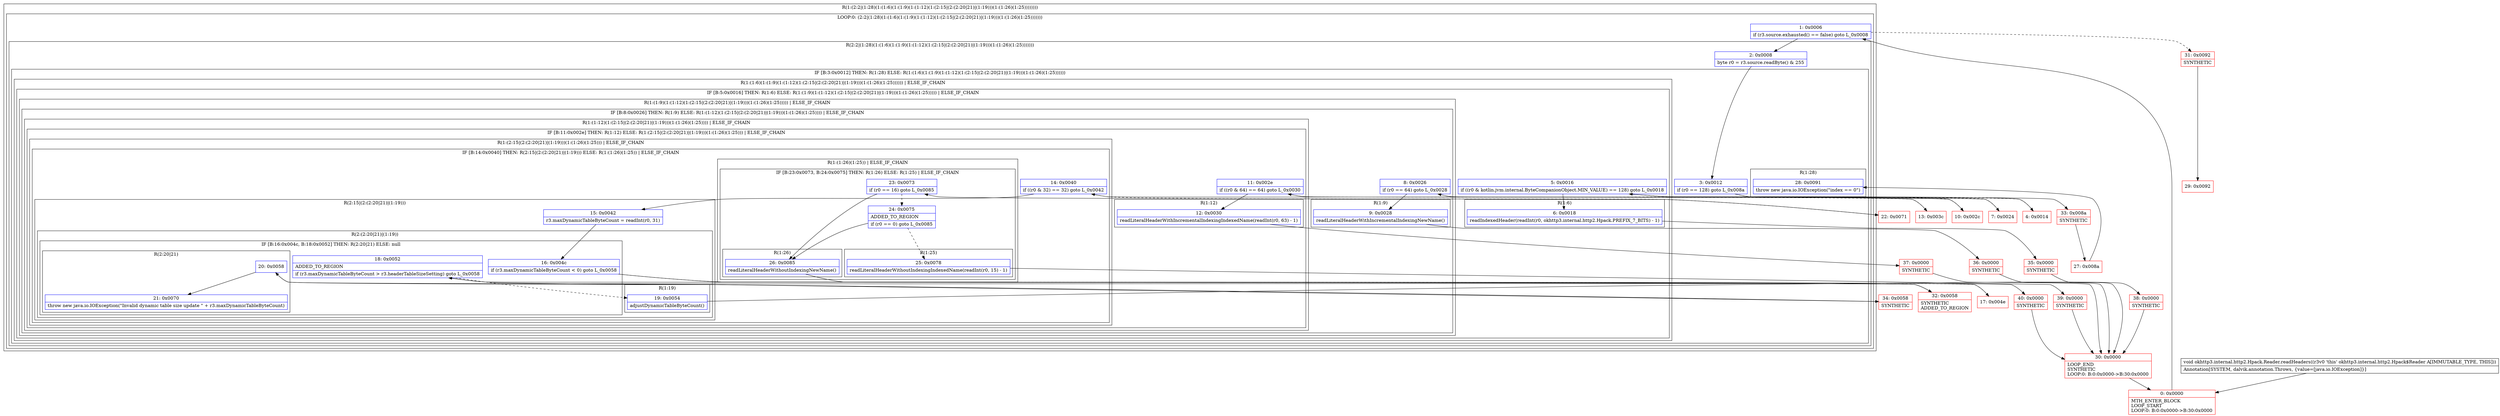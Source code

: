 digraph "CFG forokhttp3.internal.http2.Hpack.Reader.readHeaders()V" {
subgraph cluster_Region_1326125998 {
label = "R(1:(2:2|(1:28)(1:(1:6)(1:(1:9)(1:(1:12)(1:(2:15|(2:(2:20|21)|(1:19)))(1:(1:26)(1:25))))))))";
node [shape=record,color=blue];
subgraph cluster_LoopRegion_213394282 {
label = "LOOP:0: (2:2|(1:28)(1:(1:6)(1:(1:9)(1:(1:12)(1:(2:15|(2:(2:20|21)|(1:19)))(1:(1:26)(1:25)))))))";
node [shape=record,color=blue];
Node_1 [shape=record,label="{1\:\ 0x0006|if (r3.source.exhausted() == false) goto L_0x0008\l}"];
subgraph cluster_Region_1327519121 {
label = "R(2:2|(1:28)(1:(1:6)(1:(1:9)(1:(1:12)(1:(2:15|(2:(2:20|21)|(1:19)))(1:(1:26)(1:25)))))))";
node [shape=record,color=blue];
Node_2 [shape=record,label="{2\:\ 0x0008|byte r0 = r3.source.readByte() & 255\l}"];
subgraph cluster_IfRegion_515758231 {
label = "IF [B:3:0x0012] THEN: R(1:28) ELSE: R(1:(1:6)(1:(1:9)(1:(1:12)(1:(2:15|(2:(2:20|21)|(1:19)))(1:(1:26)(1:25))))))";
node [shape=record,color=blue];
Node_3 [shape=record,label="{3\:\ 0x0012|if (r0 == 128) goto L_0x008a\l}"];
subgraph cluster_Region_473979285 {
label = "R(1:28)";
node [shape=record,color=blue];
Node_28 [shape=record,label="{28\:\ 0x0091|throw new java.io.IOException(\"index == 0\")\l}"];
}
subgraph cluster_Region_1042490405 {
label = "R(1:(1:6)(1:(1:9)(1:(1:12)(1:(2:15|(2:(2:20|21)|(1:19)))(1:(1:26)(1:25)))))) | ELSE_IF_CHAIN\l";
node [shape=record,color=blue];
subgraph cluster_IfRegion_32282476 {
label = "IF [B:5:0x0016] THEN: R(1:6) ELSE: R(1:(1:9)(1:(1:12)(1:(2:15|(2:(2:20|21)|(1:19)))(1:(1:26)(1:25))))) | ELSE_IF_CHAIN\l";
node [shape=record,color=blue];
Node_5 [shape=record,label="{5\:\ 0x0016|if ((r0 & kotlin.jvm.internal.ByteCompanionObject.MIN_VALUE) == 128) goto L_0x0018\l}"];
subgraph cluster_Region_819674081 {
label = "R(1:6)";
node [shape=record,color=blue];
Node_6 [shape=record,label="{6\:\ 0x0018|readIndexedHeader(readInt(r0, okhttp3.internal.http2.Hpack.PREFIX_7_BITS) \- 1)\l}"];
}
subgraph cluster_Region_690144812 {
label = "R(1:(1:9)(1:(1:12)(1:(2:15|(2:(2:20|21)|(1:19)))(1:(1:26)(1:25))))) | ELSE_IF_CHAIN\l";
node [shape=record,color=blue];
subgraph cluster_IfRegion_2107276470 {
label = "IF [B:8:0x0026] THEN: R(1:9) ELSE: R(1:(1:12)(1:(2:15|(2:(2:20|21)|(1:19)))(1:(1:26)(1:25)))) | ELSE_IF_CHAIN\l";
node [shape=record,color=blue];
Node_8 [shape=record,label="{8\:\ 0x0026|if (r0 == 64) goto L_0x0028\l}"];
subgraph cluster_Region_1691095825 {
label = "R(1:9)";
node [shape=record,color=blue];
Node_9 [shape=record,label="{9\:\ 0x0028|readLiteralHeaderWithIncrementalIndexingNewName()\l}"];
}
subgraph cluster_Region_2053006060 {
label = "R(1:(1:12)(1:(2:15|(2:(2:20|21)|(1:19)))(1:(1:26)(1:25)))) | ELSE_IF_CHAIN\l";
node [shape=record,color=blue];
subgraph cluster_IfRegion_227764978 {
label = "IF [B:11:0x002e] THEN: R(1:12) ELSE: R(1:(2:15|(2:(2:20|21)|(1:19)))(1:(1:26)(1:25))) | ELSE_IF_CHAIN\l";
node [shape=record,color=blue];
Node_11 [shape=record,label="{11\:\ 0x002e|if ((r0 & 64) == 64) goto L_0x0030\l}"];
subgraph cluster_Region_1747045339 {
label = "R(1:12)";
node [shape=record,color=blue];
Node_12 [shape=record,label="{12\:\ 0x0030|readLiteralHeaderWithIncrementalIndexingIndexedName(readInt(r0, 63) \- 1)\l}"];
}
subgraph cluster_Region_1576756110 {
label = "R(1:(2:15|(2:(2:20|21)|(1:19)))(1:(1:26)(1:25))) | ELSE_IF_CHAIN\l";
node [shape=record,color=blue];
subgraph cluster_IfRegion_21815565 {
label = "IF [B:14:0x0040] THEN: R(2:15|(2:(2:20|21)|(1:19))) ELSE: R(1:(1:26)(1:25)) | ELSE_IF_CHAIN\l";
node [shape=record,color=blue];
Node_14 [shape=record,label="{14\:\ 0x0040|if ((r0 & 32) == 32) goto L_0x0042\l}"];
subgraph cluster_Region_798835294 {
label = "R(2:15|(2:(2:20|21)|(1:19)))";
node [shape=record,color=blue];
Node_15 [shape=record,label="{15\:\ 0x0042|r3.maxDynamicTableByteCount = readInt(r0, 31)\l}"];
subgraph cluster_Region_1658310075 {
label = "R(2:(2:20|21)|(1:19))";
node [shape=record,color=blue];
subgraph cluster_IfRegion_1720131179 {
label = "IF [B:16:0x004c, B:18:0x0052] THEN: R(2:20|21) ELSE: null";
node [shape=record,color=blue];
Node_16 [shape=record,label="{16\:\ 0x004c|if (r3.maxDynamicTableByteCount \< 0) goto L_0x0058\l}"];
Node_18 [shape=record,label="{18\:\ 0x0052|ADDED_TO_REGION\l|if (r3.maxDynamicTableByteCount \> r3.headerTableSizeSetting) goto L_0x0058\l}"];
subgraph cluster_Region_1866942805 {
label = "R(2:20|21)";
node [shape=record,color=blue];
Node_20 [shape=record,label="{20\:\ 0x0058}"];
Node_21 [shape=record,label="{21\:\ 0x0070|throw new java.io.IOException(\"Invalid dynamic table size update \" + r3.maxDynamicTableByteCount)\l}"];
}
}
subgraph cluster_Region_1772531744 {
label = "R(1:19)";
node [shape=record,color=blue];
Node_19 [shape=record,label="{19\:\ 0x0054|adjustDynamicTableByteCount()\l}"];
}
}
}
subgraph cluster_Region_893391546 {
label = "R(1:(1:26)(1:25)) | ELSE_IF_CHAIN\l";
node [shape=record,color=blue];
subgraph cluster_IfRegion_969898405 {
label = "IF [B:23:0x0073, B:24:0x0075] THEN: R(1:26) ELSE: R(1:25) | ELSE_IF_CHAIN\l";
node [shape=record,color=blue];
Node_23 [shape=record,label="{23\:\ 0x0073|if (r0 == 16) goto L_0x0085\l}"];
Node_24 [shape=record,label="{24\:\ 0x0075|ADDED_TO_REGION\l|if (r0 == 0) goto L_0x0085\l}"];
subgraph cluster_Region_1810507327 {
label = "R(1:26)";
node [shape=record,color=blue];
Node_26 [shape=record,label="{26\:\ 0x0085|readLiteralHeaderWithoutIndexingNewName()\l}"];
}
subgraph cluster_Region_1599472212 {
label = "R(1:25)";
node [shape=record,color=blue];
Node_25 [shape=record,label="{25\:\ 0x0078|readLiteralHeaderWithoutIndexingIndexedName(readInt(r0, 15) \- 1)\l}"];
}
}
}
}
}
}
}
}
}
}
}
}
}
}
}
Node_0 [shape=record,color=red,label="{0\:\ 0x0000|MTH_ENTER_BLOCK\lLOOP_START\lLOOP:0: B:0:0x0000\-\>B:30:0x0000\l}"];
Node_4 [shape=record,color=red,label="{4\:\ 0x0014}"];
Node_7 [shape=record,color=red,label="{7\:\ 0x0024}"];
Node_10 [shape=record,color=red,label="{10\:\ 0x002c}"];
Node_13 [shape=record,color=red,label="{13\:\ 0x003c}"];
Node_17 [shape=record,color=red,label="{17\:\ 0x004e}"];
Node_22 [shape=record,color=red,label="{22\:\ 0x0071}"];
Node_27 [shape=record,color=red,label="{27\:\ 0x008a}"];
Node_29 [shape=record,color=red,label="{29\:\ 0x0092}"];
Node_30 [shape=record,color=red,label="{30\:\ 0x0000|LOOP_END\lSYNTHETIC\lLOOP:0: B:0:0x0000\-\>B:30:0x0000\l}"];
Node_31 [shape=record,color=red,label="{31\:\ 0x0092|SYNTHETIC\l}"];
Node_32 [shape=record,color=red,label="{32\:\ 0x0058|SYNTHETIC\lADDED_TO_REGION\l}"];
Node_33 [shape=record,color=red,label="{33\:\ 0x008a|SYNTHETIC\l}"];
Node_34 [shape=record,color=red,label="{34\:\ 0x0058|SYNTHETIC\l}"];
Node_35 [shape=record,color=red,label="{35\:\ 0x0000|SYNTHETIC\l}"];
Node_36 [shape=record,color=red,label="{36\:\ 0x0000|SYNTHETIC\l}"];
Node_37 [shape=record,color=red,label="{37\:\ 0x0000|SYNTHETIC\l}"];
Node_38 [shape=record,color=red,label="{38\:\ 0x0000|SYNTHETIC\l}"];
Node_39 [shape=record,color=red,label="{39\:\ 0x0000|SYNTHETIC\l}"];
Node_40 [shape=record,color=red,label="{40\:\ 0x0000|SYNTHETIC\l}"];
MethodNode[shape=record,label="{void okhttp3.internal.http2.Hpack.Reader.readHeaders((r3v0 'this' okhttp3.internal.http2.Hpack$Reader A[IMMUTABLE_TYPE, THIS]))  | Annotation[SYSTEM, dalvik.annotation.Throws, \{value=[java.io.IOException]\}]\l}"];
MethodNode -> Node_0;
Node_1 -> Node_2;
Node_1 -> Node_31[style=dashed];
Node_2 -> Node_3;
Node_3 -> Node_4[style=dashed];
Node_3 -> Node_33;
Node_5 -> Node_6;
Node_5 -> Node_7[style=dashed];
Node_6 -> Node_35;
Node_8 -> Node_9;
Node_8 -> Node_10[style=dashed];
Node_9 -> Node_36;
Node_11 -> Node_12;
Node_11 -> Node_13[style=dashed];
Node_12 -> Node_37;
Node_14 -> Node_15;
Node_14 -> Node_22[style=dashed];
Node_15 -> Node_16;
Node_16 -> Node_17[style=dashed];
Node_16 -> Node_32;
Node_18 -> Node_19[style=dashed];
Node_18 -> Node_34;
Node_20 -> Node_21;
Node_19 -> Node_38;
Node_23 -> Node_24[style=dashed];
Node_23 -> Node_26;
Node_24 -> Node_25[style=dashed];
Node_24 -> Node_26;
Node_26 -> Node_40;
Node_25 -> Node_39;
Node_0 -> Node_1;
Node_4 -> Node_5;
Node_7 -> Node_8;
Node_10 -> Node_11;
Node_13 -> Node_14;
Node_17 -> Node_18;
Node_22 -> Node_23;
Node_27 -> Node_28;
Node_30 -> Node_0;
Node_31 -> Node_29;
Node_32 -> Node_20;
Node_33 -> Node_27;
Node_34 -> Node_20;
Node_35 -> Node_30;
Node_36 -> Node_30;
Node_37 -> Node_30;
Node_38 -> Node_30;
Node_39 -> Node_30;
Node_40 -> Node_30;
}

